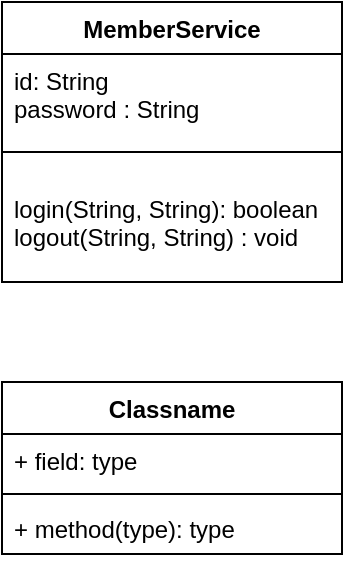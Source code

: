 <mxfile version="20.5.3" type="device"><diagram id="z4Rqm1hiXW9Y5HL0vXmN" name="페이지-1"><mxGraphModel dx="1287" dy="2082" grid="1" gridSize="10" guides="1" tooltips="1" connect="1" arrows="1" fold="1" page="1" pageScale="1" pageWidth="827" pageHeight="1169" math="0" shadow="0"><root><mxCell id="0"/><mxCell id="1" parent="0"/><mxCell id="whkFO5IrQbAqnO-fJcCB-7" value="MemberService" style="swimlane;fontStyle=1;align=center;verticalAlign=top;childLayout=stackLayout;horizontal=1;startSize=26;horizontalStack=0;resizeParent=1;resizeParentMax=0;resizeLast=0;collapsible=1;marginBottom=0;" vertex="1" parent="1"><mxGeometry x="-550" y="-960" width="170" height="140" as="geometry"/></mxCell><mxCell id="whkFO5IrQbAqnO-fJcCB-8" value="id: String&#10;password : String" style="text;strokeColor=none;fillColor=none;align=left;verticalAlign=top;spacingLeft=4;spacingRight=4;overflow=hidden;rotatable=0;points=[[0,0.5],[1,0.5]];portConstraint=eastwest;" vertex="1" parent="whkFO5IrQbAqnO-fJcCB-7"><mxGeometry y="26" width="170" height="34" as="geometry"/></mxCell><mxCell id="whkFO5IrQbAqnO-fJcCB-9" value="" style="line;strokeWidth=1;fillColor=none;align=left;verticalAlign=middle;spacingTop=-1;spacingLeft=3;spacingRight=3;rotatable=0;labelPosition=right;points=[];portConstraint=eastwest;strokeColor=inherit;" vertex="1" parent="whkFO5IrQbAqnO-fJcCB-7"><mxGeometry y="60" width="170" height="30" as="geometry"/></mxCell><mxCell id="whkFO5IrQbAqnO-fJcCB-10" value="login(String, String): boolean&#10;logout(String, String) : void" style="text;strokeColor=none;fillColor=none;align=left;verticalAlign=top;spacingLeft=4;spacingRight=4;overflow=hidden;rotatable=0;points=[[0,0.5],[1,0.5]];portConstraint=eastwest;" vertex="1" parent="whkFO5IrQbAqnO-fJcCB-7"><mxGeometry y="90" width="170" height="50" as="geometry"/></mxCell><mxCell id="whkFO5IrQbAqnO-fJcCB-11" value="Classname" style="swimlane;fontStyle=1;align=center;verticalAlign=top;childLayout=stackLayout;horizontal=1;startSize=26;horizontalStack=0;resizeParent=1;resizeParentMax=0;resizeLast=0;collapsible=1;marginBottom=0;" vertex="1" parent="1"><mxGeometry x="-550" y="-770" width="170" height="86" as="geometry"/></mxCell><mxCell id="whkFO5IrQbAqnO-fJcCB-12" value="+ field: type" style="text;strokeColor=none;fillColor=none;align=left;verticalAlign=top;spacingLeft=4;spacingRight=4;overflow=hidden;rotatable=0;points=[[0,0.5],[1,0.5]];portConstraint=eastwest;" vertex="1" parent="whkFO5IrQbAqnO-fJcCB-11"><mxGeometry y="26" width="170" height="26" as="geometry"/></mxCell><mxCell id="whkFO5IrQbAqnO-fJcCB-13" value="" style="line;strokeWidth=1;fillColor=none;align=left;verticalAlign=middle;spacingTop=-1;spacingLeft=3;spacingRight=3;rotatable=0;labelPosition=right;points=[];portConstraint=eastwest;strokeColor=inherit;" vertex="1" parent="whkFO5IrQbAqnO-fJcCB-11"><mxGeometry y="52" width="170" height="8" as="geometry"/></mxCell><mxCell id="whkFO5IrQbAqnO-fJcCB-14" value="+ method(type): type" style="text;strokeColor=none;fillColor=none;align=left;verticalAlign=top;spacingLeft=4;spacingRight=4;overflow=hidden;rotatable=0;points=[[0,0.5],[1,0.5]];portConstraint=eastwest;" vertex="1" parent="whkFO5IrQbAqnO-fJcCB-11"><mxGeometry y="60" width="170" height="26" as="geometry"/></mxCell></root></mxGraphModel></diagram></mxfile>